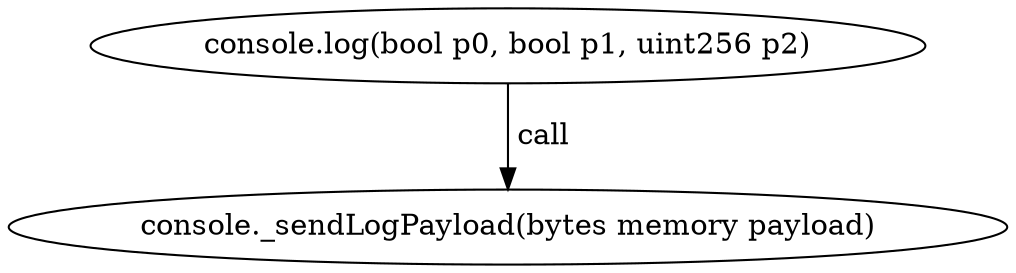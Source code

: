 digraph "" {
	graph [bb="0,0,413.08,124.8"];
	node [label="\N"];
	"console.log(bool p0, bool p1, uint256 p2)"	 [height=0.5,
		pos="206.54,106.8",
		width=4.7621];
	"console._sendLogPayload(bytes memory payload)"	 [height=0.5,
		pos="206.54,18",
		width=5.7372];
	"console.log(bool p0, bool p1, uint256 p2)" -> "console._sendLogPayload(bytes memory payload)" [key=call,
	label=" call",
	lp="218.39,62.4",
	pos="e,206.54,36.072 206.54,88.401 206.54,76.295 206.54,60.208 206.54,46.467"];
}
digraph "" {
	graph [bb="0,0,413.08,124.8"];
	node [label="\N"];
	"console.log(bool p0, bool p1, uint256 p2)"	 [height=0.5,
		pos="206.54,106.8",
		width=4.7621];
	"console._sendLogPayload(bytes memory payload)"	 [height=0.5,
		pos="206.54,18",
		width=5.7372];
	"console.log(bool p0, bool p1, uint256 p2)" -> "console._sendLogPayload(bytes memory payload)" [key=call,
	label=" call",
	lp="218.39,62.4",
	pos="e,206.54,36.072 206.54,88.401 206.54,76.295 206.54,60.208 206.54,46.467"];
}
